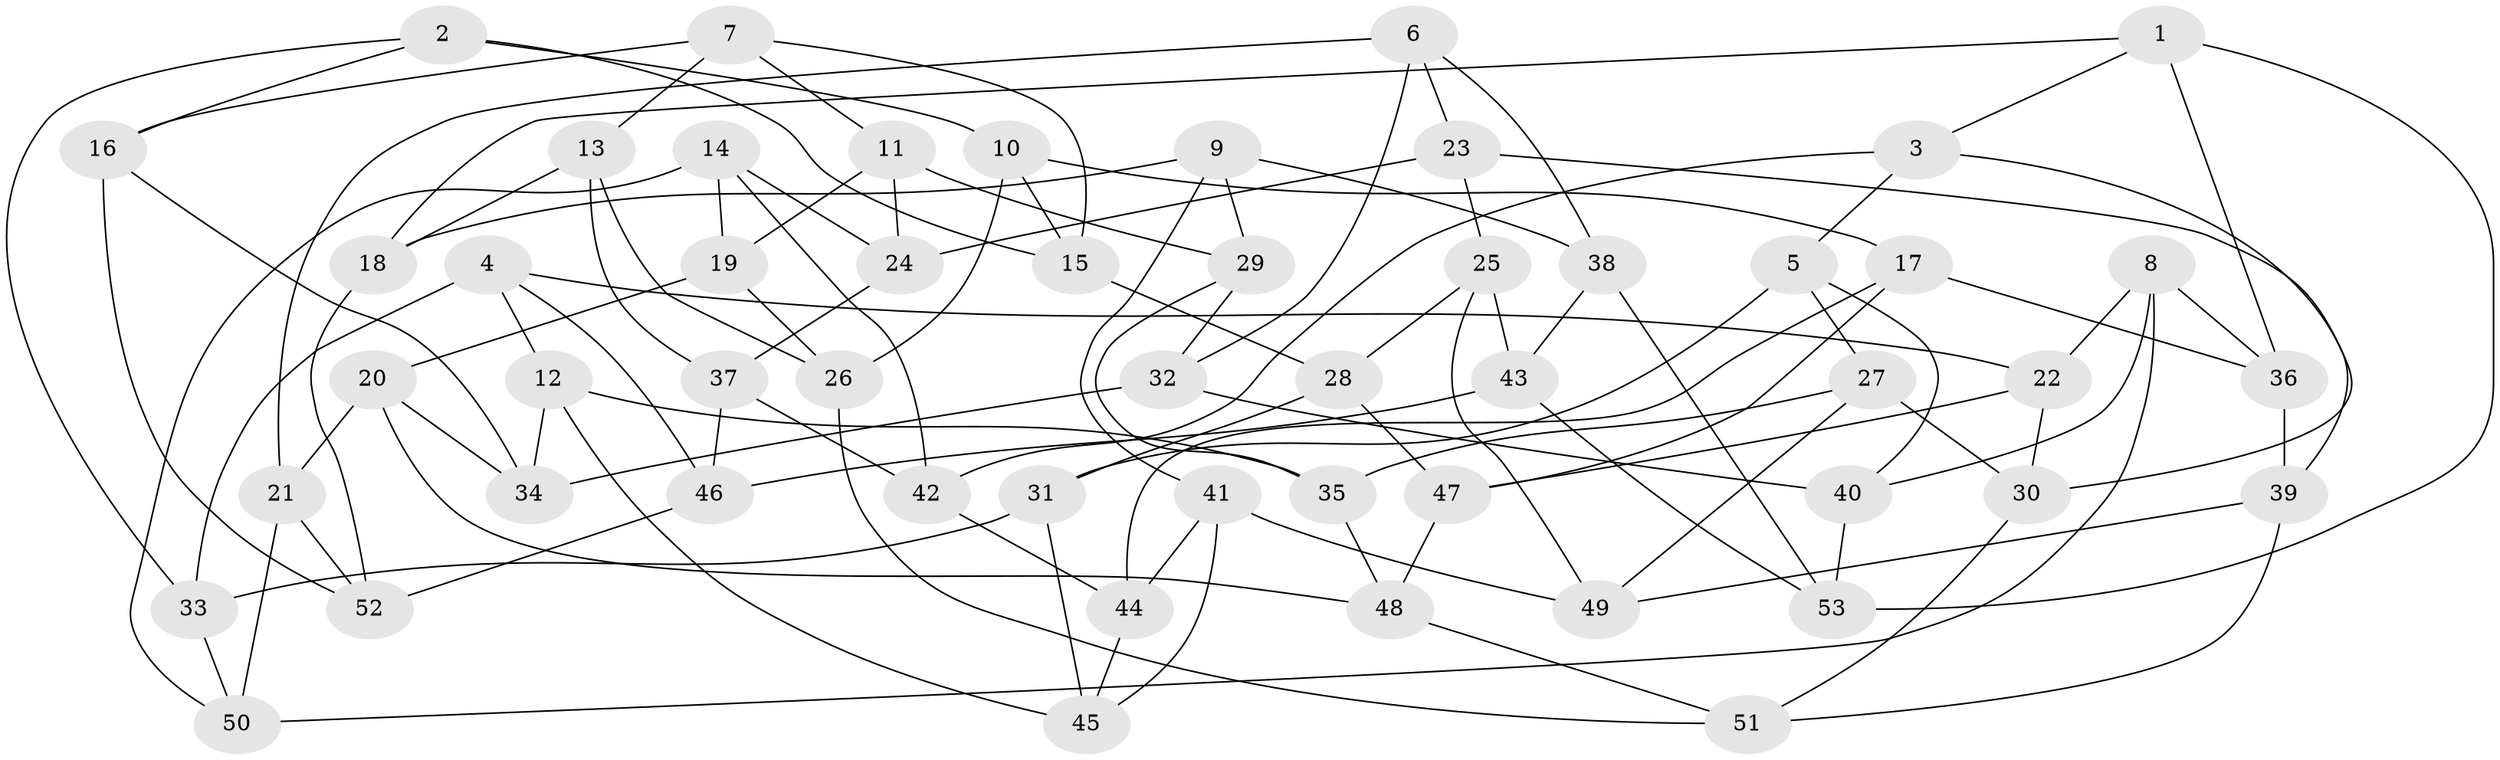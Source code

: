 // coarse degree distribution, {4: 0.5526315789473685, 5: 0.23684210526315788, 3: 0.07894736842105263, 6: 0.13157894736842105}
// Generated by graph-tools (version 1.1) at 2025/38/03/04/25 23:38:15]
// undirected, 53 vertices, 106 edges
graph export_dot {
  node [color=gray90,style=filled];
  1;
  2;
  3;
  4;
  5;
  6;
  7;
  8;
  9;
  10;
  11;
  12;
  13;
  14;
  15;
  16;
  17;
  18;
  19;
  20;
  21;
  22;
  23;
  24;
  25;
  26;
  27;
  28;
  29;
  30;
  31;
  32;
  33;
  34;
  35;
  36;
  37;
  38;
  39;
  40;
  41;
  42;
  43;
  44;
  45;
  46;
  47;
  48;
  49;
  50;
  51;
  52;
  53;
  1 -- 36;
  1 -- 53;
  1 -- 3;
  1 -- 18;
  2 -- 10;
  2 -- 15;
  2 -- 33;
  2 -- 16;
  3 -- 5;
  3 -- 42;
  3 -- 30;
  4 -- 12;
  4 -- 33;
  4 -- 22;
  4 -- 46;
  5 -- 27;
  5 -- 31;
  5 -- 40;
  6 -- 21;
  6 -- 38;
  6 -- 32;
  6 -- 23;
  7 -- 11;
  7 -- 15;
  7 -- 13;
  7 -- 16;
  8 -- 40;
  8 -- 22;
  8 -- 36;
  8 -- 50;
  9 -- 18;
  9 -- 29;
  9 -- 41;
  9 -- 38;
  10 -- 17;
  10 -- 15;
  10 -- 26;
  11 -- 29;
  11 -- 19;
  11 -- 24;
  12 -- 45;
  12 -- 34;
  12 -- 35;
  13 -- 26;
  13 -- 18;
  13 -- 37;
  14 -- 42;
  14 -- 50;
  14 -- 19;
  14 -- 24;
  15 -- 28;
  16 -- 52;
  16 -- 34;
  17 -- 44;
  17 -- 36;
  17 -- 47;
  18 -- 52;
  19 -- 26;
  19 -- 20;
  20 -- 48;
  20 -- 34;
  20 -- 21;
  21 -- 52;
  21 -- 50;
  22 -- 30;
  22 -- 47;
  23 -- 39;
  23 -- 24;
  23 -- 25;
  24 -- 37;
  25 -- 43;
  25 -- 49;
  25 -- 28;
  26 -- 51;
  27 -- 35;
  27 -- 30;
  27 -- 49;
  28 -- 47;
  28 -- 31;
  29 -- 32;
  29 -- 35;
  30 -- 51;
  31 -- 45;
  31 -- 33;
  32 -- 34;
  32 -- 40;
  33 -- 50;
  35 -- 48;
  36 -- 39;
  37 -- 42;
  37 -- 46;
  38 -- 53;
  38 -- 43;
  39 -- 51;
  39 -- 49;
  40 -- 53;
  41 -- 45;
  41 -- 44;
  41 -- 49;
  42 -- 44;
  43 -- 53;
  43 -- 46;
  44 -- 45;
  46 -- 52;
  47 -- 48;
  48 -- 51;
}
